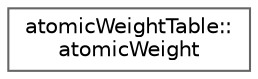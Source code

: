 digraph "Graphical Class Hierarchy"
{
 // LATEX_PDF_SIZE
  bgcolor="transparent";
  edge [fontname=Helvetica,fontsize=10,labelfontname=Helvetica,labelfontsize=10];
  node [fontname=Helvetica,fontsize=10,shape=box,height=0.2,width=0.4];
  rankdir="LR";
  Node0 [id="Node000000",label="atomicWeightTable::\latomicWeight",height=0.2,width=0.4,color="grey40", fillcolor="white", style="filled",URL="$structFoam_1_1atomicWeightTable_1_1atomicWeight.html",tooltip=" "];
}
